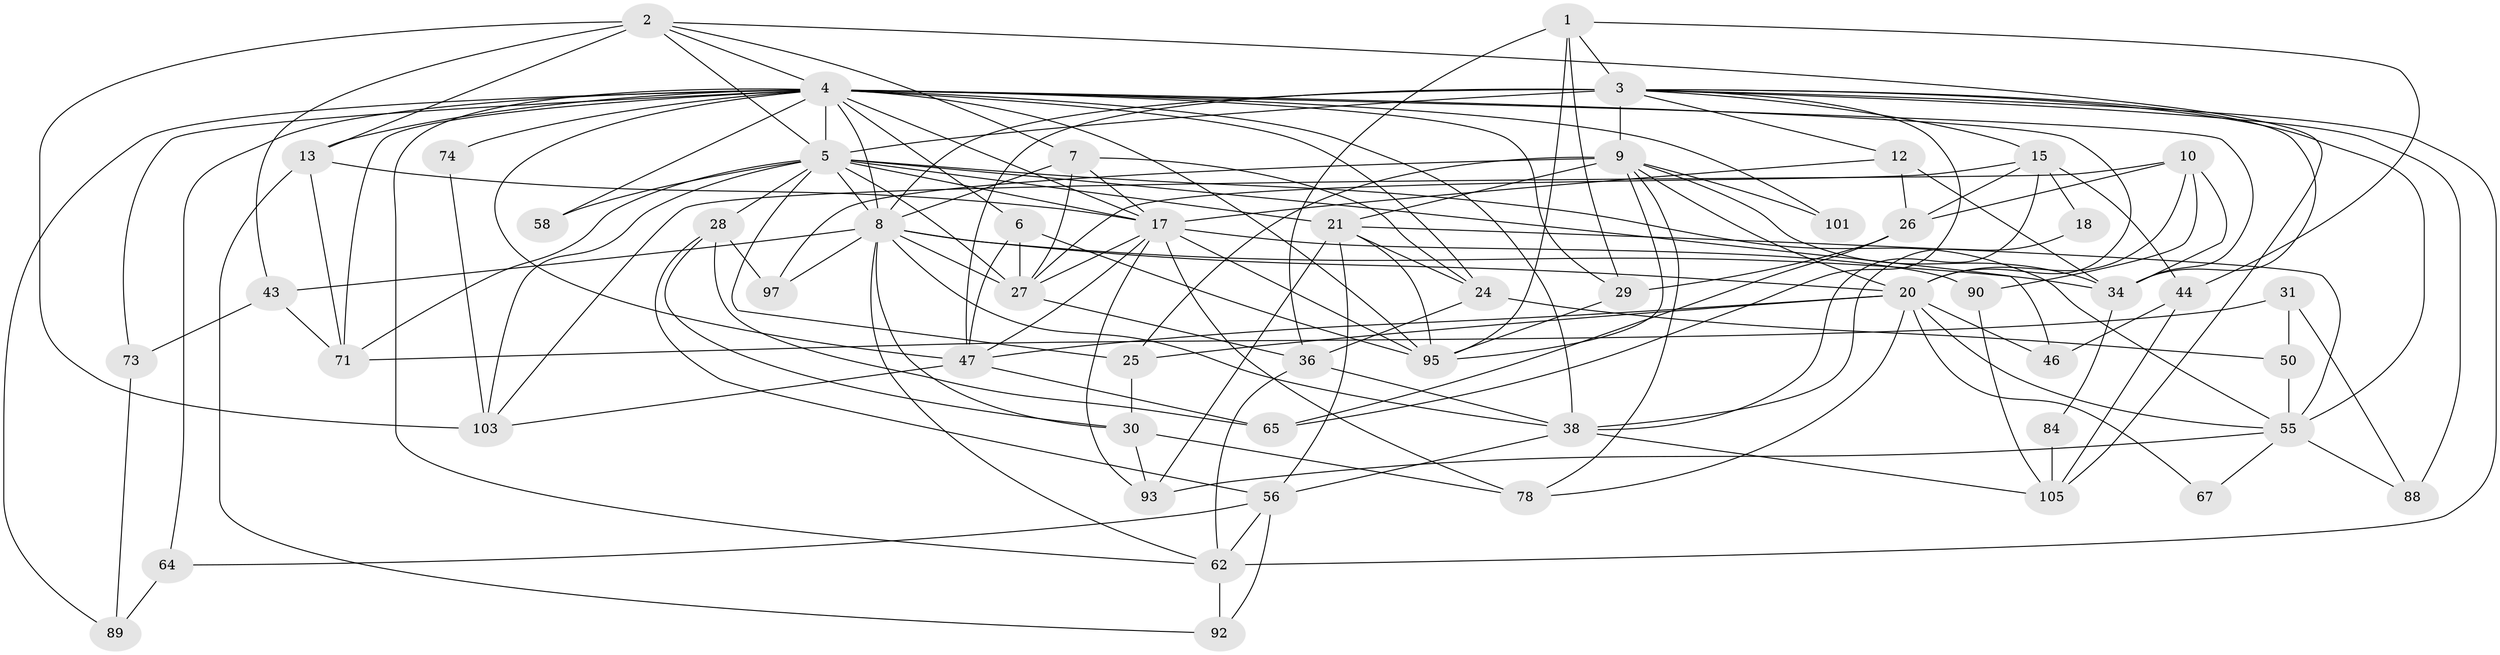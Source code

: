 // original degree distribution, {3: 0.2882882882882883, 4: 0.26126126126126126, 5: 0.13513513513513514, 6: 0.10810810810810811, 9: 0.009009009009009009, 2: 0.14414414414414414, 7: 0.036036036036036036, 8: 0.018018018018018018}
// Generated by graph-tools (version 1.1) at 2025/15/03/09/25 04:15:09]
// undirected, 55 vertices, 151 edges
graph export_dot {
graph [start="1"]
  node [color=gray90,style=filled];
  1 [super="+11"];
  2 [super="+48+60"];
  3 [super="+16+41+22"];
  4 [super="+59+81+70"];
  5 [super="+14+49+51"];
  6 [super="+61"];
  7 [super="+19"];
  8 [super="+32+39"];
  9 [super="+83"];
  10 [super="+79"];
  12;
  13;
  15 [super="+82"];
  17 [super="+68+23"];
  18;
  20 [super="+45+37"];
  21 [super="+72"];
  24 [super="+53"];
  25 [super="+94"];
  26 [super="+98+66"];
  27;
  28 [super="+35"];
  29;
  30;
  31;
  34 [super="+57"];
  36 [super="+106"];
  38 [super="+40"];
  43 [super="+108"];
  44 [super="+54"];
  46;
  47 [super="+63+86+85"];
  50;
  55 [super="+102"];
  56 [super="+107"];
  58;
  62 [super="+80"];
  64 [super="+76"];
  65 [super="+69"];
  67;
  71 [super="+99"];
  73;
  74;
  78;
  84;
  88;
  89;
  90;
  92;
  93;
  95;
  97;
  101;
  103;
  105;
  1 -- 95;
  1 -- 36;
  1 -- 29;
  1 -- 44;
  1 -- 3;
  2 -- 13;
  2 -- 103 [weight=2];
  2 -- 4;
  2 -- 105;
  2 -- 7;
  2 -- 43;
  2 -- 5;
  3 -- 5 [weight=4];
  3 -- 88 [weight=2];
  3 -- 65;
  3 -- 34;
  3 -- 8 [weight=3];
  3 -- 12;
  3 -- 62;
  3 -- 9;
  3 -- 55;
  3 -- 15;
  3 -- 47;
  4 -- 6;
  4 -- 29;
  4 -- 34;
  4 -- 38;
  4 -- 89;
  4 -- 64;
  4 -- 20;
  4 -- 73;
  4 -- 13;
  4 -- 71;
  4 -- 17;
  4 -- 74;
  4 -- 101;
  4 -- 24;
  4 -- 58;
  4 -- 95;
  4 -- 47;
  4 -- 5;
  4 -- 62;
  4 -- 8;
  5 -- 71;
  5 -- 58;
  5 -- 28;
  5 -- 103;
  5 -- 8;
  5 -- 46;
  5 -- 17;
  5 -- 25;
  5 -- 27;
  5 -- 21;
  5 -- 55;
  6 -- 27;
  6 -- 95;
  6 -- 47;
  7 -- 27;
  7 -- 8;
  7 -- 17;
  7 -- 24;
  8 -- 97;
  8 -- 20 [weight=2];
  8 -- 34;
  8 -- 62;
  8 -- 43;
  8 -- 27;
  8 -- 30;
  8 -- 38;
  9 -- 78;
  9 -- 101;
  9 -- 25 [weight=2];
  9 -- 97;
  9 -- 34;
  9 -- 20;
  9 -- 21;
  9 -- 95;
  10 -- 26;
  10 -- 34;
  10 -- 20;
  10 -- 90;
  10 -- 103;
  12 -- 34;
  12 -- 26;
  12 -- 17;
  13 -- 71;
  13 -- 92;
  13 -- 17;
  15 -- 26 [weight=2];
  15 -- 27;
  15 -- 18;
  15 -- 38;
  15 -- 44;
  17 -- 27;
  17 -- 78;
  17 -- 90;
  17 -- 93;
  17 -- 95;
  17 -- 47;
  18 -- 38;
  20 -- 67;
  20 -- 78;
  20 -- 46;
  20 -- 25;
  20 -- 47;
  20 -- 55 [weight=2];
  21 -- 24;
  21 -- 56;
  21 -- 93;
  21 -- 95;
  21 -- 55;
  24 -- 36;
  24 -- 50;
  25 -- 30;
  26 -- 29;
  26 -- 65;
  27 -- 36;
  28 -- 97;
  28 -- 30;
  28 -- 56;
  28 -- 65;
  29 -- 95;
  30 -- 78;
  30 -- 93;
  31 -- 88;
  31 -- 50;
  31 -- 71;
  34 -- 84;
  36 -- 62;
  36 -- 38;
  38 -- 105;
  38 -- 56;
  43 -- 73;
  43 -- 71;
  44 -- 105;
  44 -- 46;
  47 -- 65;
  47 -- 103;
  50 -- 55;
  55 -- 93;
  55 -- 67;
  55 -- 88;
  56 -- 92;
  56 -- 64;
  56 -- 62;
  62 -- 92;
  64 -- 89;
  73 -- 89;
  74 -- 103;
  84 -- 105;
  90 -- 105;
}
